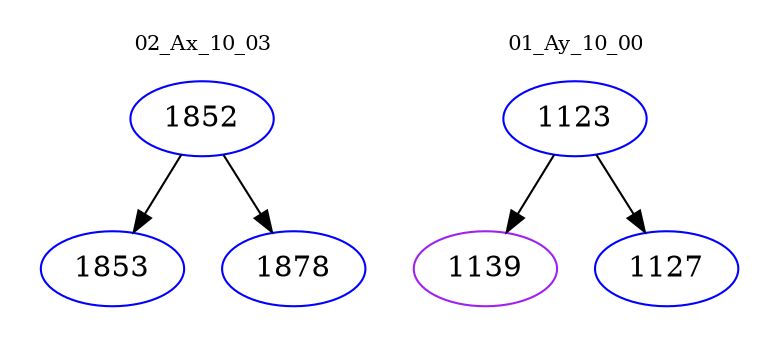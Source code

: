 digraph{
subgraph cluster_0 {
color = white
label = "02_Ax_10_03";
fontsize=10;
T0_1852 [label="1852", color="blue"]
T0_1852 -> T0_1853 [color="black"]
T0_1853 [label="1853", color="blue"]
T0_1852 -> T0_1878 [color="black"]
T0_1878 [label="1878", color="blue"]
}
subgraph cluster_1 {
color = white
label = "01_Ay_10_00";
fontsize=10;
T1_1123 [label="1123", color="blue"]
T1_1123 -> T1_1139 [color="black"]
T1_1139 [label="1139", color="purple"]
T1_1123 -> T1_1127 [color="black"]
T1_1127 [label="1127", color="blue"]
}
}
